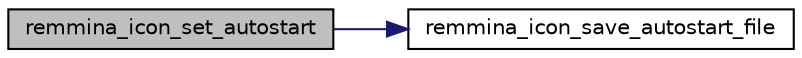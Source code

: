 digraph "remmina_icon_set_autostart"
{
  edge [fontname="Helvetica",fontsize="10",labelfontname="Helvetica",labelfontsize="10"];
  node [fontname="Helvetica",fontsize="10",shape=record];
  rankdir="LR";
  Node4465 [label="remmina_icon_set_autostart",height=0.2,width=0.4,color="black", fillcolor="grey75", style="filled", fontcolor="black"];
  Node4465 -> Node4466 [color="midnightblue",fontsize="10",style="solid",fontname="Helvetica"];
  Node4466 [label="remmina_icon_save_autostart_file",height=0.2,width=0.4,color="black", fillcolor="white", style="filled",URL="$remmina__icon_8c.html#a15b625603bb0eb191fca9e77d2821735"];
}
